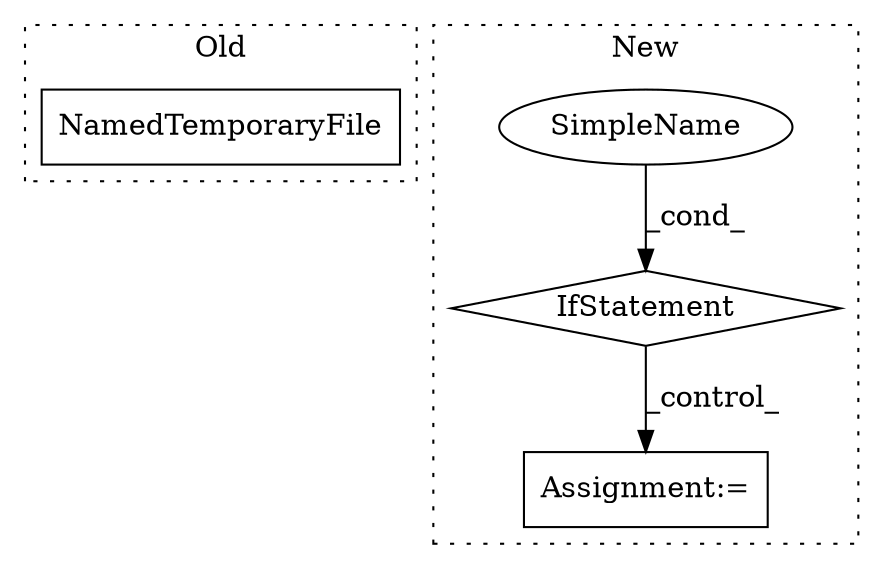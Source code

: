 digraph G {
subgraph cluster0 {
1 [label="NamedTemporaryFile" a="32" s="295,339" l="19,1" shape="box"];
label = "Old";
style="dotted";
}
subgraph cluster1 {
2 [label="IfStatement" a="25" s="409,434" l="4,2" shape="diamond"];
3 [label="SimpleName" a="42" s="" l="" shape="ellipse"];
4 [label="Assignment:=" a="7" s="452" l="1" shape="box"];
label = "New";
style="dotted";
}
2 -> 4 [label="_control_"];
3 -> 2 [label="_cond_"];
}